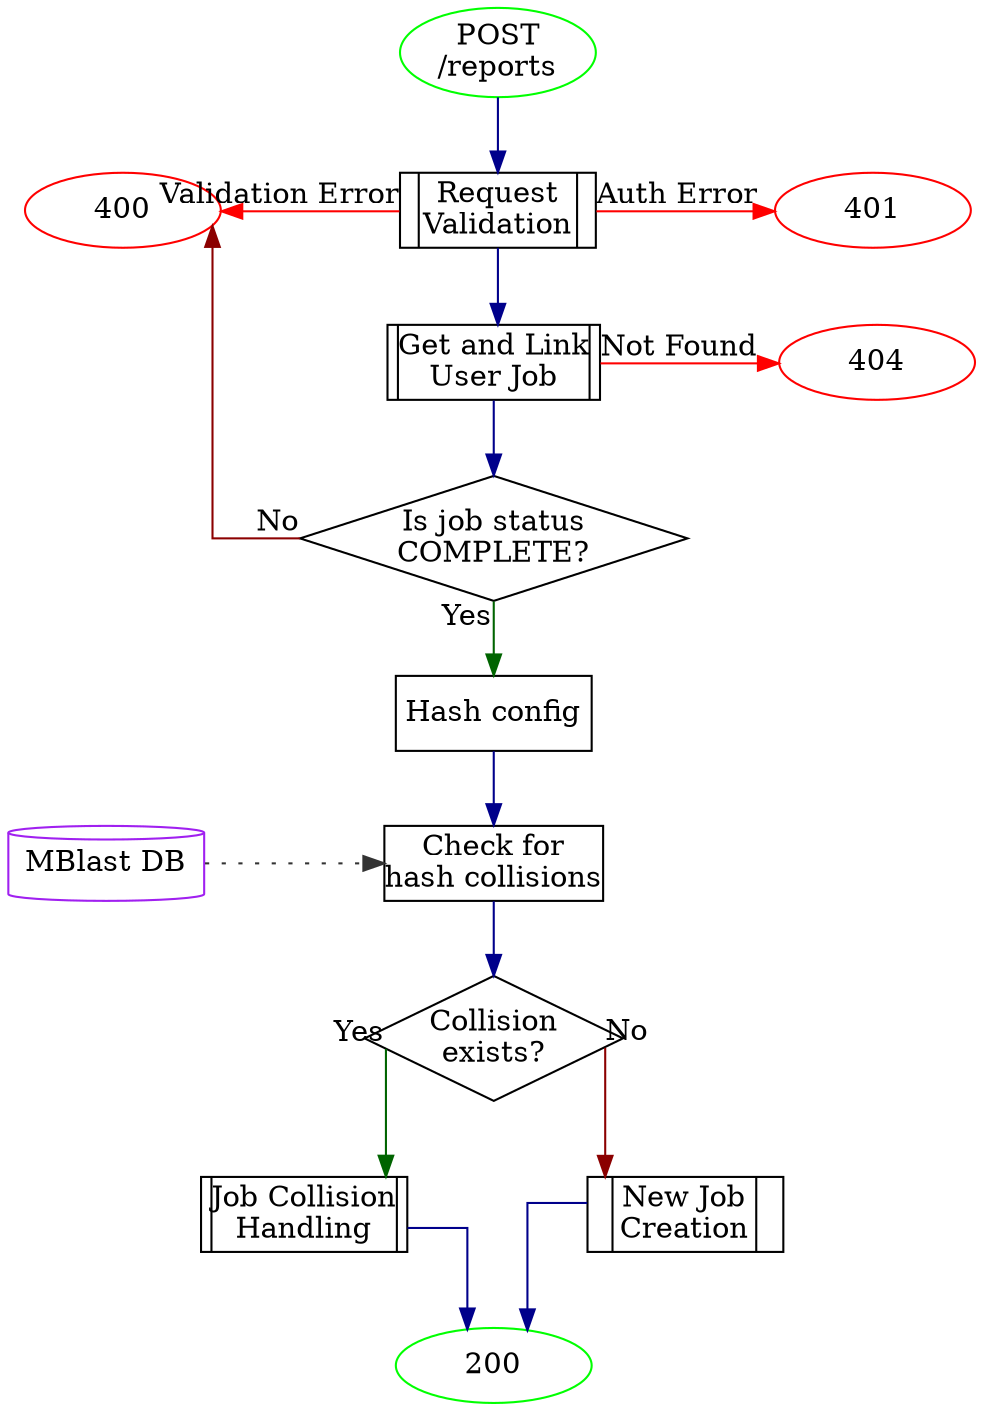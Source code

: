 digraph {
  graph [nodesep=1.2, splines=ortho]
  node  [margin=0, shape=rect, width=1.3]
  edge  [color=darkblue]


  //
  // Nodes
  //
  Start              [label="POST\n/reports", shape=oval, color=green]
  ValidateRequest    [label="|Request\nValidation|", shape=record]
  LookupUserJob      [label="|Get and Link\nUser Job|", shape=record]
  IsJobCompleted     [label="Is job status\nCOMPLETE?", shape=diamond]
  HashConfig         [label="Hash config"]
  CheckForCollision  [label="Check for\nhash collisions"]
  CollisionExists    [label="Collision\nexists?", shape=diamond]
  HandleJobCollision [label="|Job Collision\nHandling|", shape=record]
  HandleNewJobCreation [label="|New Job\nCreation|", shape=record]

  DB [label="MBlast DB", shape=cylinder, color=purple]


  // Response Codes
  {
    node [shape=oval, color=red]

    200 [color=green]
    400
    401
    404
  }


  //
  // Edges
  //
  Start                -> ValidateRequest

  ValidateRequest      -> LookupUserJob
  ValidateRequest      -> 400                  [taillabel="Validation Error", color=red, constraint=false]
  ValidateRequest      -> 401                  [taillabel="Auth Error", color=red]

  LookupUserJob        -> IsJobCompleted
  LookupUserJob        -> 404                  [taillabel="Not Found", color=red]

  IsJobCompleted       -> HashConfig           [taillabel="Yes", color=darkgreen]
  IsJobCompleted       -> 400                  [taillabel="No", color=darkred, constraint=false]

  HashConfig           -> CheckForCollision

  DB                   -> CheckForCollision    [style=dotted, color="#333333 "]
  CheckForCollision    -> CollisionExists

  CollisionExists      -> HandleJobCollision   [taillabel="Yes", color=darkgreen]
  CollisionExists      -> HandleNewJobCreation [taillabel="No", color=darkred]

  HandleJobCollision   -> 200
  HandleNewJobCreation -> 200


  //
  // Formatting
  //
  { graph [rank=same]; 400; ValidateRequest; 401 }
  { graph [rank=same]; LookupUserJob;   404}


  {
    graph [rank=same]
    DB
    CheckForCollision
  }

  {
    node [shape=none, label=""]
    edge [style=invis]

    L1
    R1

    {rank=same; L1 -> Start -> R1}

    L1 -> 400
    R1 -> 401 -> 404
  }

}